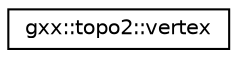 digraph "Graphical Class Hierarchy"
{
  edge [fontname="Helvetica",fontsize="10",labelfontname="Helvetica",labelfontsize="10"];
  node [fontname="Helvetica",fontsize="10",shape=record];
  rankdir="LR";
  Node1 [label="gxx::topo2::vertex",height=0.2,width=0.4,color="black", fillcolor="white", style="filled",URL="$structgxx_1_1topo2_1_1vertex.html"];
}
